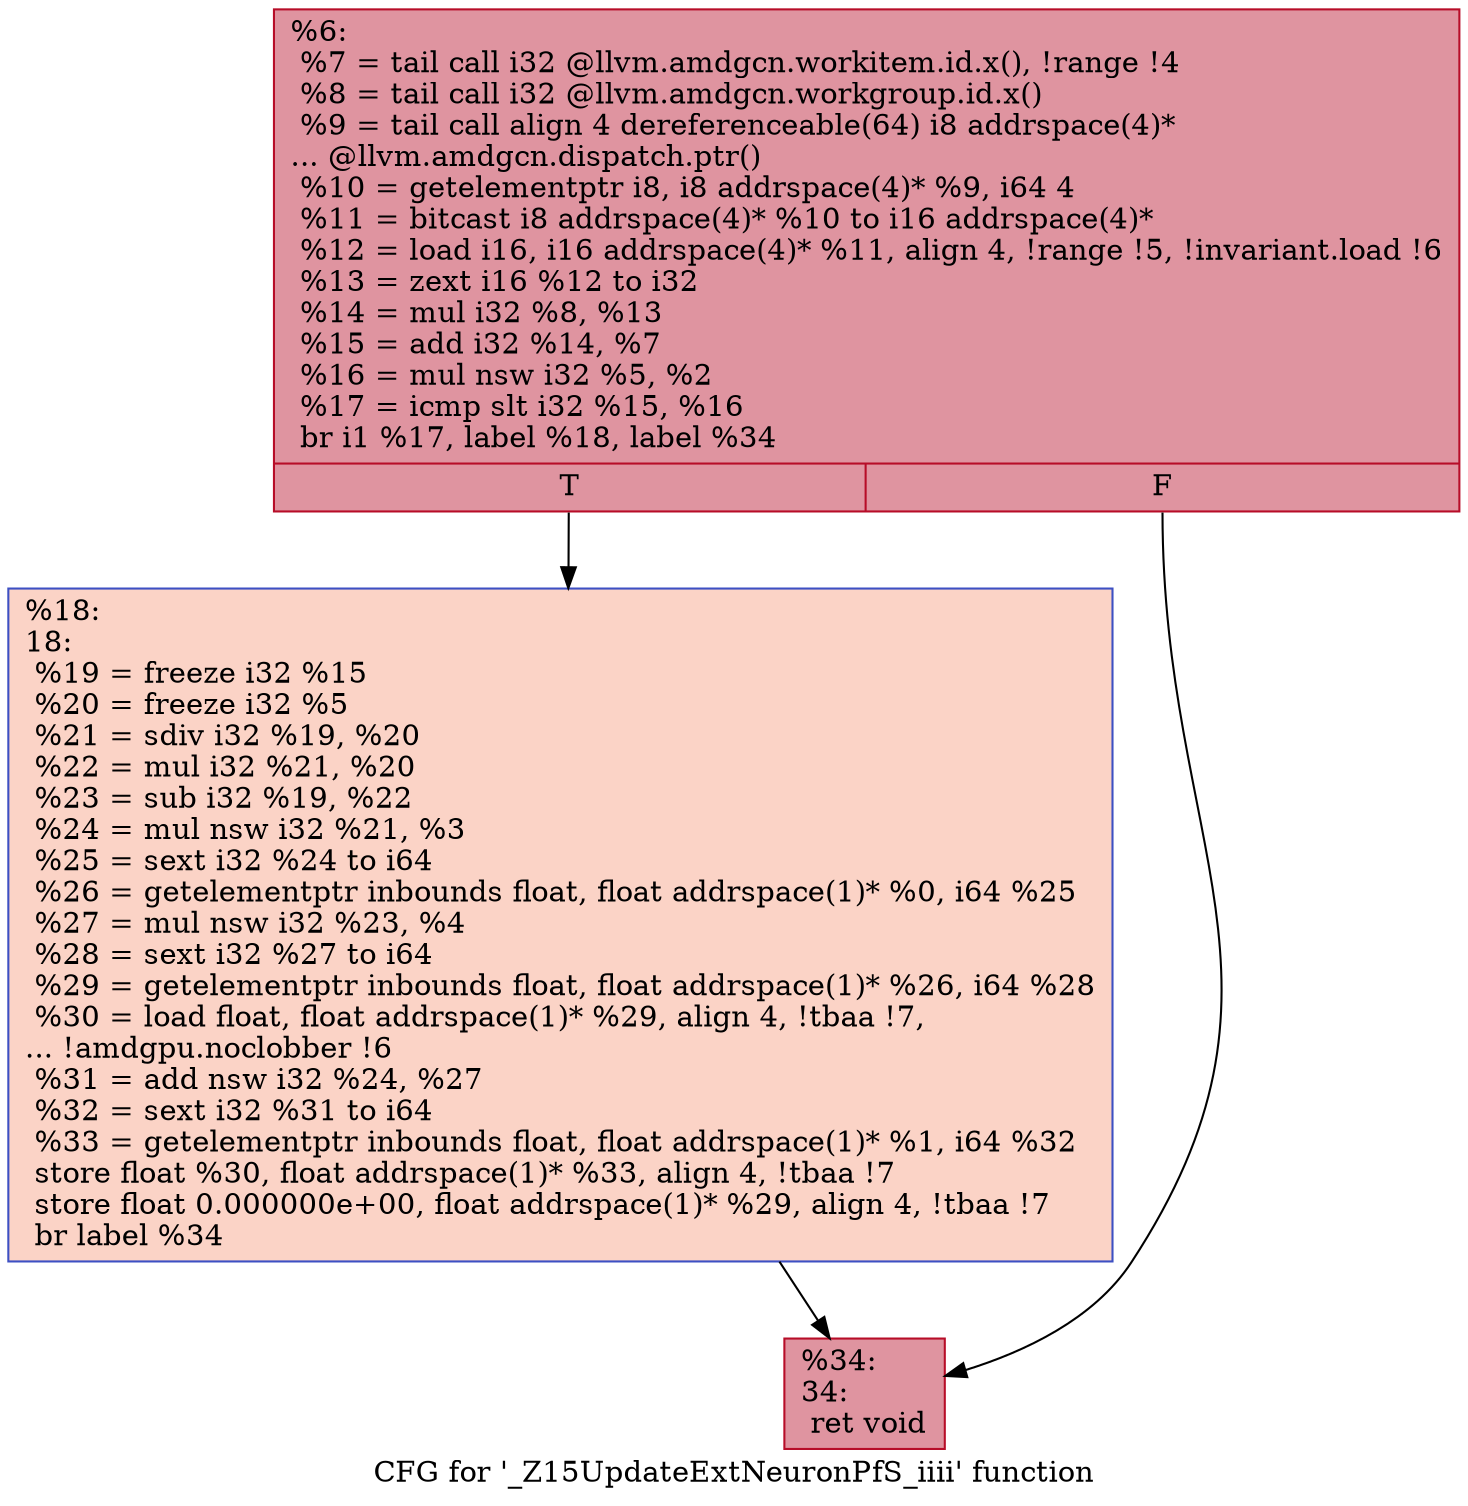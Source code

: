 digraph "CFG for '_Z15UpdateExtNeuronPfS_iiii' function" {
	label="CFG for '_Z15UpdateExtNeuronPfS_iiii' function";

	Node0x4eac2b0 [shape=record,color="#b70d28ff", style=filled, fillcolor="#b70d2870",label="{%6:\l  %7 = tail call i32 @llvm.amdgcn.workitem.id.x(), !range !4\l  %8 = tail call i32 @llvm.amdgcn.workgroup.id.x()\l  %9 = tail call align 4 dereferenceable(64) i8 addrspace(4)*\l... @llvm.amdgcn.dispatch.ptr()\l  %10 = getelementptr i8, i8 addrspace(4)* %9, i64 4\l  %11 = bitcast i8 addrspace(4)* %10 to i16 addrspace(4)*\l  %12 = load i16, i16 addrspace(4)* %11, align 4, !range !5, !invariant.load !6\l  %13 = zext i16 %12 to i32\l  %14 = mul i32 %8, %13\l  %15 = add i32 %14, %7\l  %16 = mul nsw i32 %5, %2\l  %17 = icmp slt i32 %15, %16\l  br i1 %17, label %18, label %34\l|{<s0>T|<s1>F}}"];
	Node0x4eac2b0:s0 -> Node0x4eae270;
	Node0x4eac2b0:s1 -> Node0x4eae300;
	Node0x4eae270 [shape=record,color="#3d50c3ff", style=filled, fillcolor="#f59c7d70",label="{%18:\l18:                                               \l  %19 = freeze i32 %15\l  %20 = freeze i32 %5\l  %21 = sdiv i32 %19, %20\l  %22 = mul i32 %21, %20\l  %23 = sub i32 %19, %22\l  %24 = mul nsw i32 %21, %3\l  %25 = sext i32 %24 to i64\l  %26 = getelementptr inbounds float, float addrspace(1)* %0, i64 %25\l  %27 = mul nsw i32 %23, %4\l  %28 = sext i32 %27 to i64\l  %29 = getelementptr inbounds float, float addrspace(1)* %26, i64 %28\l  %30 = load float, float addrspace(1)* %29, align 4, !tbaa !7,\l... !amdgpu.noclobber !6\l  %31 = add nsw i32 %24, %27\l  %32 = sext i32 %31 to i64\l  %33 = getelementptr inbounds float, float addrspace(1)* %1, i64 %32\l  store float %30, float addrspace(1)* %33, align 4, !tbaa !7\l  store float 0.000000e+00, float addrspace(1)* %29, align 4, !tbaa !7\l  br label %34\l}"];
	Node0x4eae270 -> Node0x4eae300;
	Node0x4eae300 [shape=record,color="#b70d28ff", style=filled, fillcolor="#b70d2870",label="{%34:\l34:                                               \l  ret void\l}"];
}
